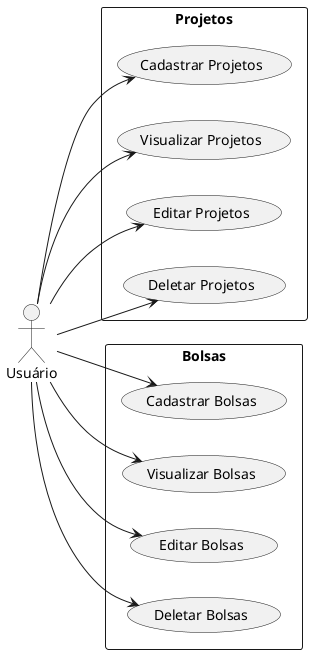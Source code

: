 @startuml

left to right direction
actor "Usuário" as c
rectangle Projetos {
  usecase "Cadastrar Projetos" as UC1
  usecase "Visualizar Projetos" as UC2
  usecase "Editar Projetos" as UC3
  usecase "Deletar Projetos" as UC4
}

left to right direction
actor "Usuário" as c
rectangle Bolsas {
  usecase "Cadastrar Bolsas" as UC5
  usecase "Visualizar Bolsas" as UC6
  usecase "Editar Bolsas" as UC7
  usecase "Deletar Bolsas" as UC8
  }

c --> UC1
c --> UC2
c --> UC3
c --> UC4
c --> UC5
c --> UC6
c --> UC7
c --> UC8

@enduml